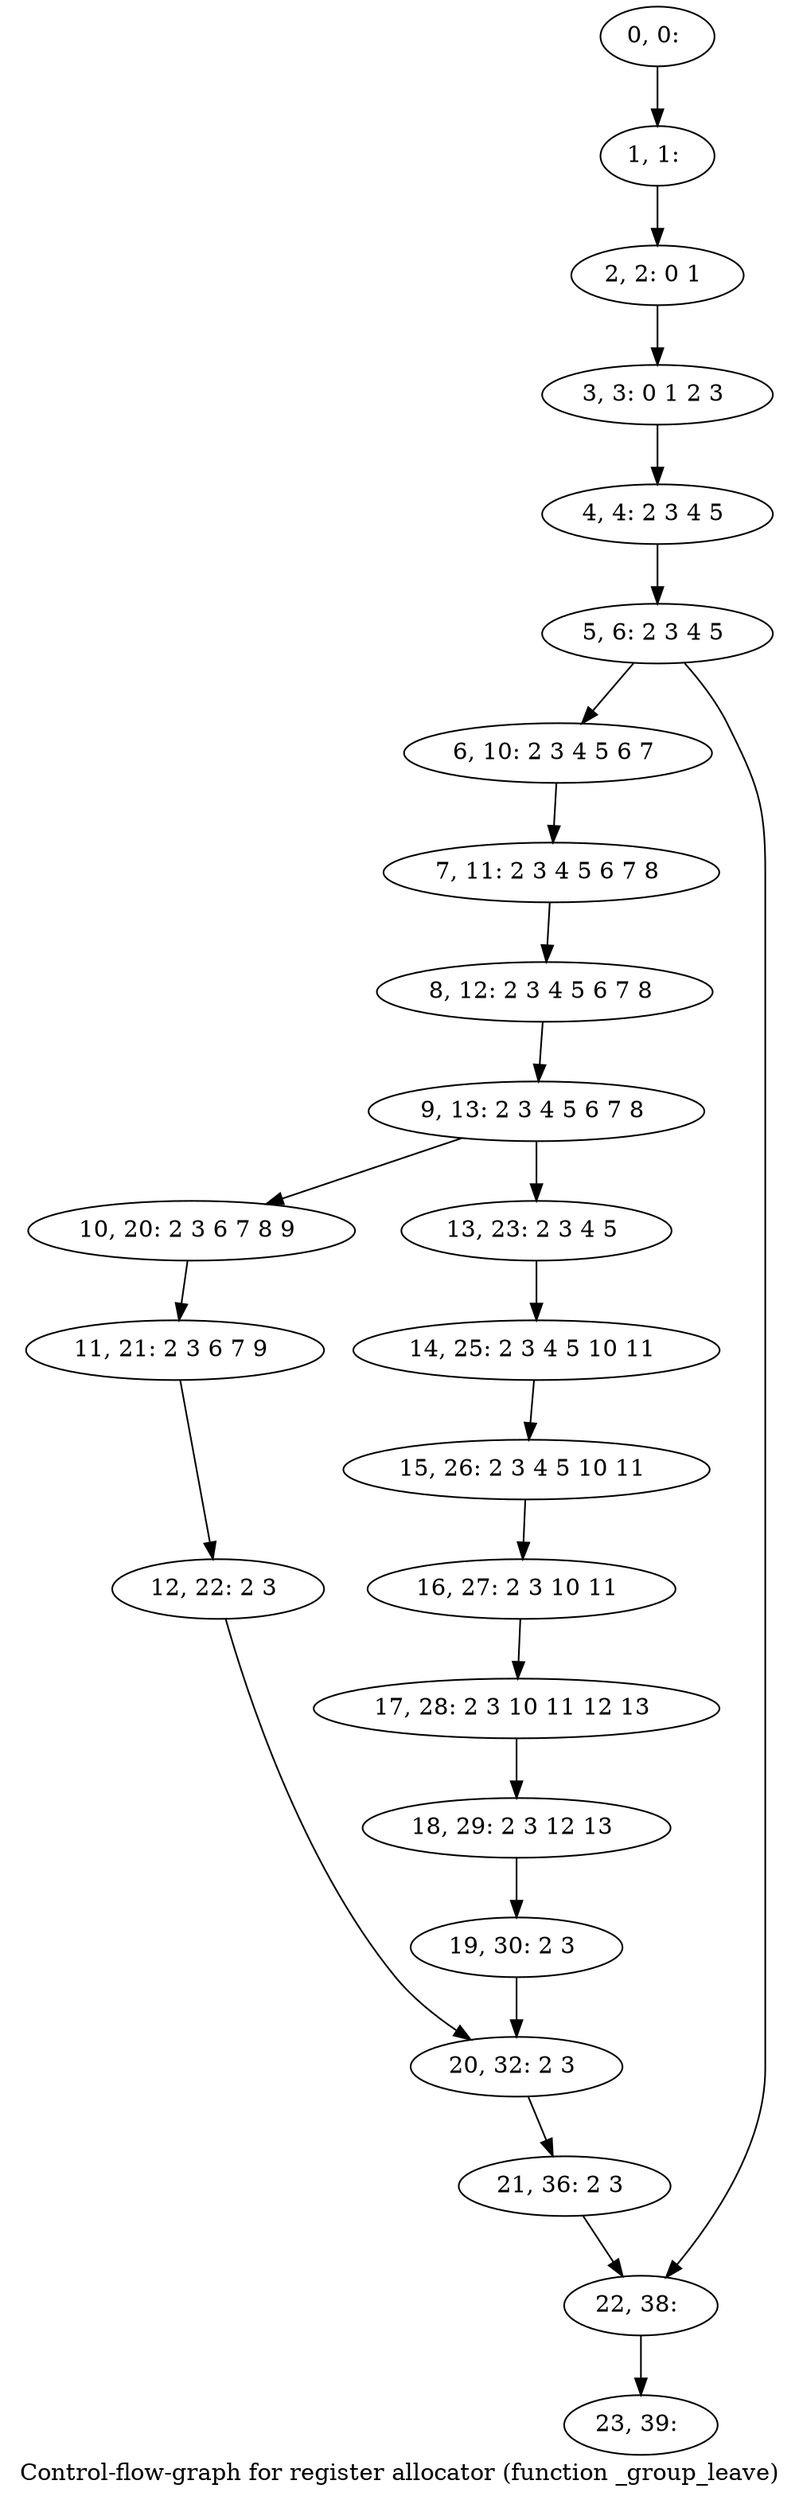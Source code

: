 digraph G {
graph [label="Control-flow-graph for register allocator (function _group_leave)"]
0[label="0, 0: "];
1[label="1, 1: "];
2[label="2, 2: 0 1 "];
3[label="3, 3: 0 1 2 3 "];
4[label="4, 4: 2 3 4 5 "];
5[label="5, 6: 2 3 4 5 "];
6[label="6, 10: 2 3 4 5 6 7 "];
7[label="7, 11: 2 3 4 5 6 7 8 "];
8[label="8, 12: 2 3 4 5 6 7 8 "];
9[label="9, 13: 2 3 4 5 6 7 8 "];
10[label="10, 20: 2 3 6 7 8 9 "];
11[label="11, 21: 2 3 6 7 9 "];
12[label="12, 22: 2 3 "];
13[label="13, 23: 2 3 4 5 "];
14[label="14, 25: 2 3 4 5 10 11 "];
15[label="15, 26: 2 3 4 5 10 11 "];
16[label="16, 27: 2 3 10 11 "];
17[label="17, 28: 2 3 10 11 12 13 "];
18[label="18, 29: 2 3 12 13 "];
19[label="19, 30: 2 3 "];
20[label="20, 32: 2 3 "];
21[label="21, 36: 2 3 "];
22[label="22, 38: "];
23[label="23, 39: "];
0->1 ;
1->2 ;
2->3 ;
3->4 ;
4->5 ;
5->6 ;
5->22 ;
6->7 ;
7->8 ;
8->9 ;
9->10 ;
9->13 ;
10->11 ;
11->12 ;
12->20 ;
13->14 ;
14->15 ;
15->16 ;
16->17 ;
17->18 ;
18->19 ;
19->20 ;
20->21 ;
21->22 ;
22->23 ;
}
